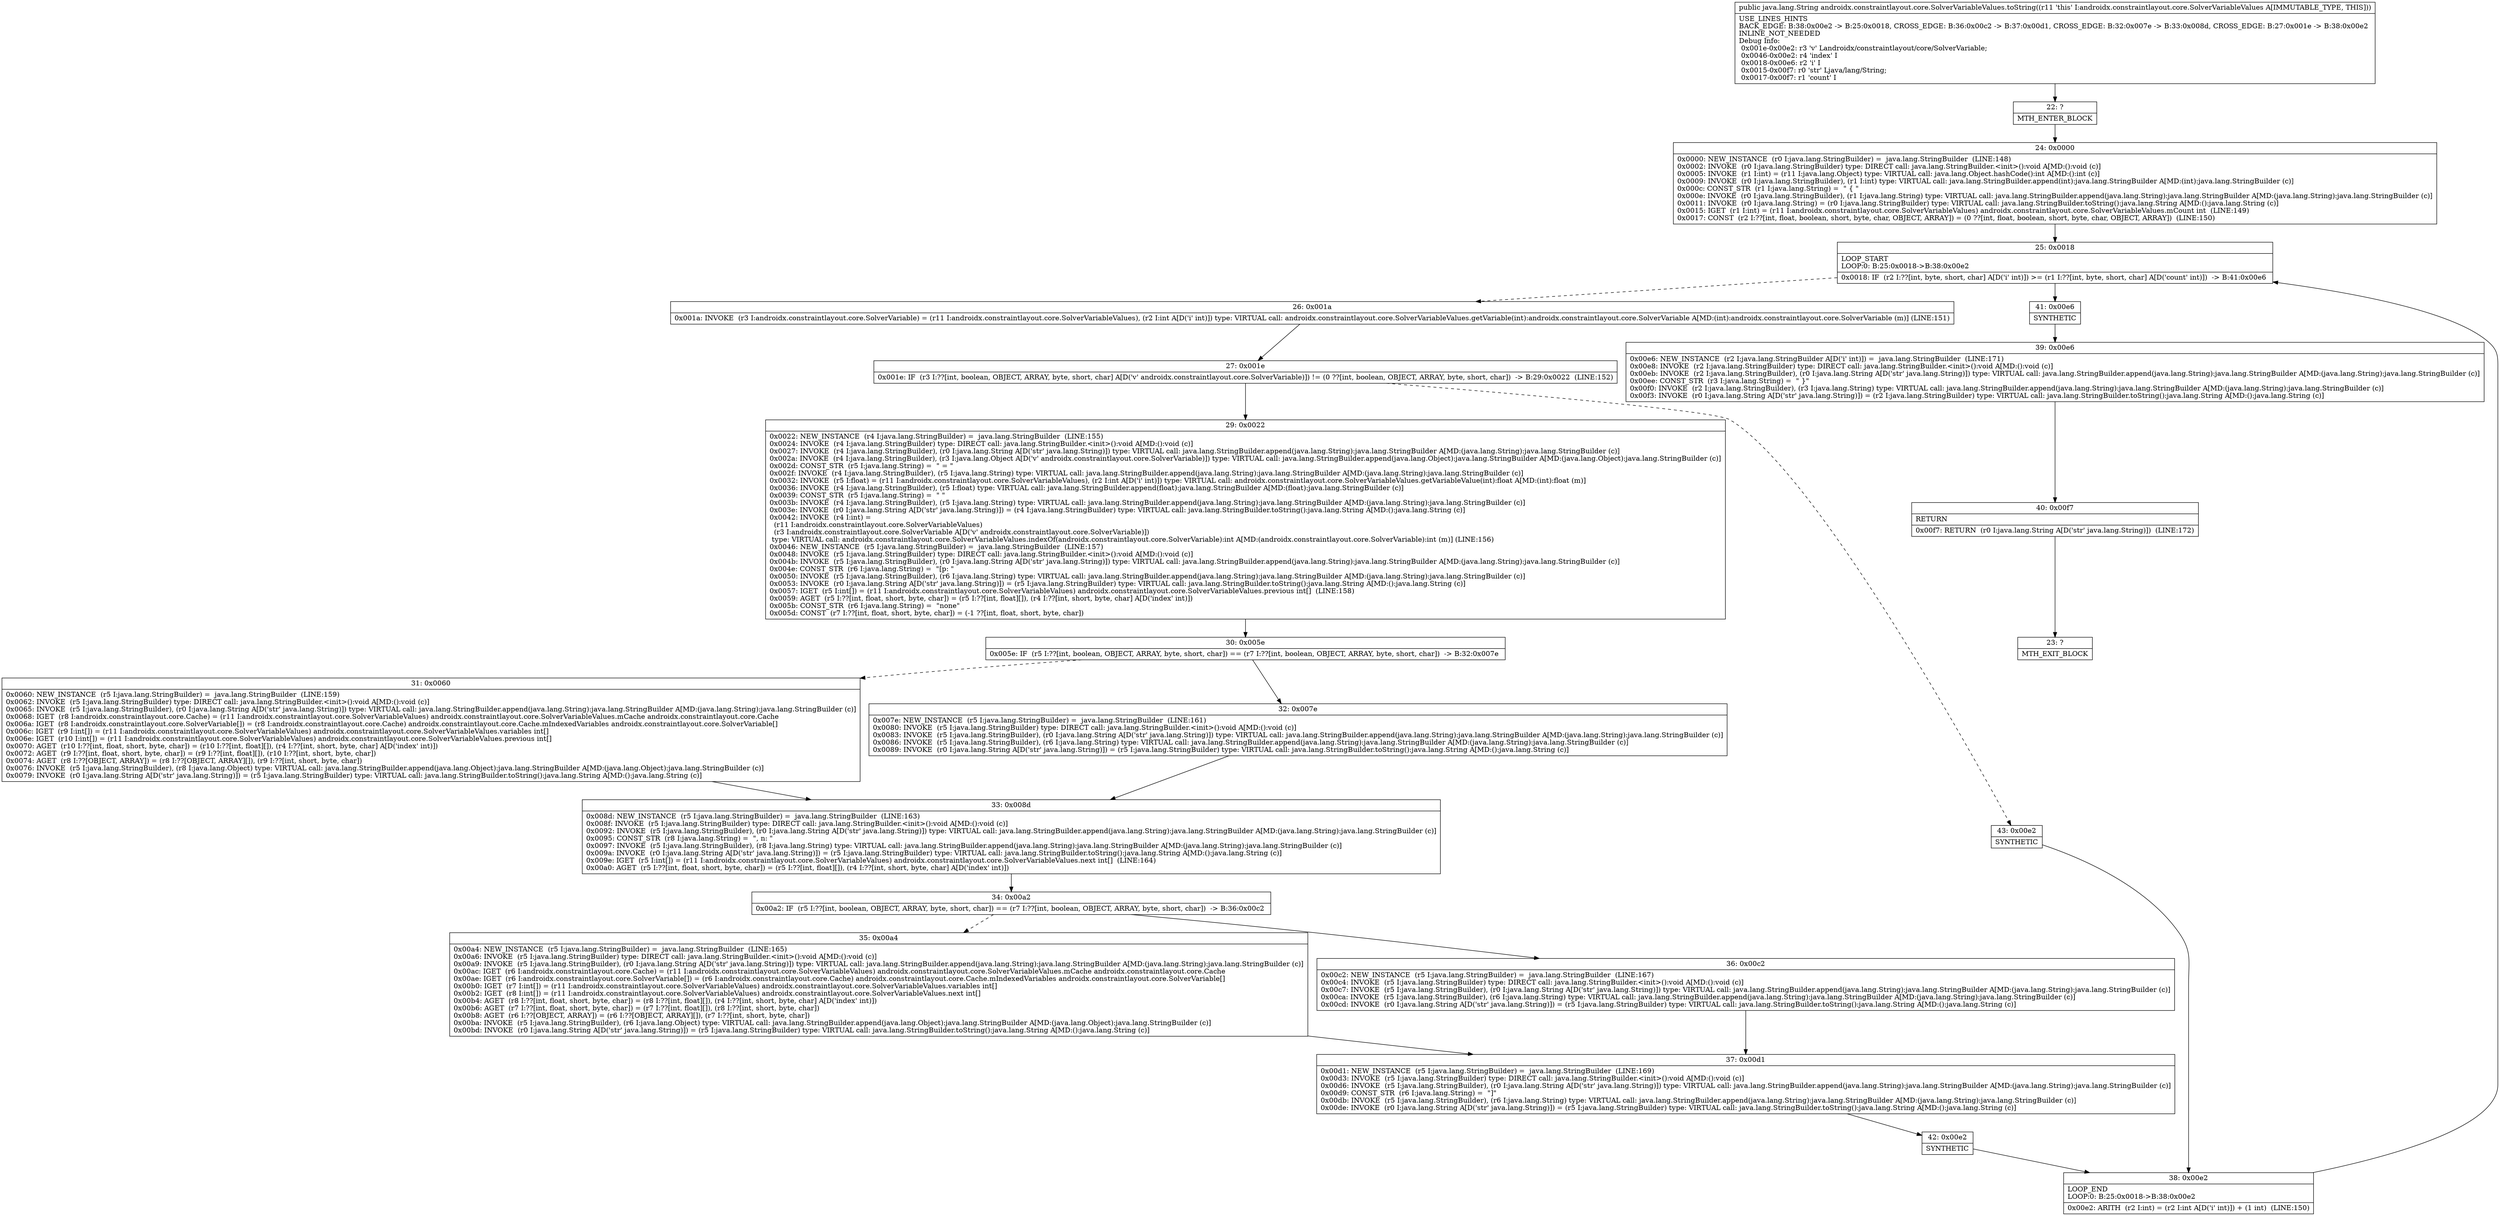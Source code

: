 digraph "CFG forandroidx.constraintlayout.core.SolverVariableValues.toString()Ljava\/lang\/String;" {
Node_22 [shape=record,label="{22\:\ ?|MTH_ENTER_BLOCK\l}"];
Node_24 [shape=record,label="{24\:\ 0x0000|0x0000: NEW_INSTANCE  (r0 I:java.lang.StringBuilder) =  java.lang.StringBuilder  (LINE:148)\l0x0002: INVOKE  (r0 I:java.lang.StringBuilder) type: DIRECT call: java.lang.StringBuilder.\<init\>():void A[MD:():void (c)]\l0x0005: INVOKE  (r1 I:int) = (r11 I:java.lang.Object) type: VIRTUAL call: java.lang.Object.hashCode():int A[MD:():int (c)]\l0x0009: INVOKE  (r0 I:java.lang.StringBuilder), (r1 I:int) type: VIRTUAL call: java.lang.StringBuilder.append(int):java.lang.StringBuilder A[MD:(int):java.lang.StringBuilder (c)]\l0x000c: CONST_STR  (r1 I:java.lang.String) =  \" \{ \" \l0x000e: INVOKE  (r0 I:java.lang.StringBuilder), (r1 I:java.lang.String) type: VIRTUAL call: java.lang.StringBuilder.append(java.lang.String):java.lang.StringBuilder A[MD:(java.lang.String):java.lang.StringBuilder (c)]\l0x0011: INVOKE  (r0 I:java.lang.String) = (r0 I:java.lang.StringBuilder) type: VIRTUAL call: java.lang.StringBuilder.toString():java.lang.String A[MD:():java.lang.String (c)]\l0x0015: IGET  (r1 I:int) = (r11 I:androidx.constraintlayout.core.SolverVariableValues) androidx.constraintlayout.core.SolverVariableValues.mCount int  (LINE:149)\l0x0017: CONST  (r2 I:??[int, float, boolean, short, byte, char, OBJECT, ARRAY]) = (0 ??[int, float, boolean, short, byte, char, OBJECT, ARRAY])  (LINE:150)\l}"];
Node_25 [shape=record,label="{25\:\ 0x0018|LOOP_START\lLOOP:0: B:25:0x0018\-\>B:38:0x00e2\l|0x0018: IF  (r2 I:??[int, byte, short, char] A[D('i' int)]) \>= (r1 I:??[int, byte, short, char] A[D('count' int)])  \-\> B:41:0x00e6 \l}"];
Node_26 [shape=record,label="{26\:\ 0x001a|0x001a: INVOKE  (r3 I:androidx.constraintlayout.core.SolverVariable) = (r11 I:androidx.constraintlayout.core.SolverVariableValues), (r2 I:int A[D('i' int)]) type: VIRTUAL call: androidx.constraintlayout.core.SolverVariableValues.getVariable(int):androidx.constraintlayout.core.SolverVariable A[MD:(int):androidx.constraintlayout.core.SolverVariable (m)] (LINE:151)\l}"];
Node_27 [shape=record,label="{27\:\ 0x001e|0x001e: IF  (r3 I:??[int, boolean, OBJECT, ARRAY, byte, short, char] A[D('v' androidx.constraintlayout.core.SolverVariable)]) != (0 ??[int, boolean, OBJECT, ARRAY, byte, short, char])  \-\> B:29:0x0022  (LINE:152)\l}"];
Node_29 [shape=record,label="{29\:\ 0x0022|0x0022: NEW_INSTANCE  (r4 I:java.lang.StringBuilder) =  java.lang.StringBuilder  (LINE:155)\l0x0024: INVOKE  (r4 I:java.lang.StringBuilder) type: DIRECT call: java.lang.StringBuilder.\<init\>():void A[MD:():void (c)]\l0x0027: INVOKE  (r4 I:java.lang.StringBuilder), (r0 I:java.lang.String A[D('str' java.lang.String)]) type: VIRTUAL call: java.lang.StringBuilder.append(java.lang.String):java.lang.StringBuilder A[MD:(java.lang.String):java.lang.StringBuilder (c)]\l0x002a: INVOKE  (r4 I:java.lang.StringBuilder), (r3 I:java.lang.Object A[D('v' androidx.constraintlayout.core.SolverVariable)]) type: VIRTUAL call: java.lang.StringBuilder.append(java.lang.Object):java.lang.StringBuilder A[MD:(java.lang.Object):java.lang.StringBuilder (c)]\l0x002d: CONST_STR  (r5 I:java.lang.String) =  \" = \" \l0x002f: INVOKE  (r4 I:java.lang.StringBuilder), (r5 I:java.lang.String) type: VIRTUAL call: java.lang.StringBuilder.append(java.lang.String):java.lang.StringBuilder A[MD:(java.lang.String):java.lang.StringBuilder (c)]\l0x0032: INVOKE  (r5 I:float) = (r11 I:androidx.constraintlayout.core.SolverVariableValues), (r2 I:int A[D('i' int)]) type: VIRTUAL call: androidx.constraintlayout.core.SolverVariableValues.getVariableValue(int):float A[MD:(int):float (m)]\l0x0036: INVOKE  (r4 I:java.lang.StringBuilder), (r5 I:float) type: VIRTUAL call: java.lang.StringBuilder.append(float):java.lang.StringBuilder A[MD:(float):java.lang.StringBuilder (c)]\l0x0039: CONST_STR  (r5 I:java.lang.String) =  \" \" \l0x003b: INVOKE  (r4 I:java.lang.StringBuilder), (r5 I:java.lang.String) type: VIRTUAL call: java.lang.StringBuilder.append(java.lang.String):java.lang.StringBuilder A[MD:(java.lang.String):java.lang.StringBuilder (c)]\l0x003e: INVOKE  (r0 I:java.lang.String A[D('str' java.lang.String)]) = (r4 I:java.lang.StringBuilder) type: VIRTUAL call: java.lang.StringBuilder.toString():java.lang.String A[MD:():java.lang.String (c)]\l0x0042: INVOKE  (r4 I:int) = \l  (r11 I:androidx.constraintlayout.core.SolverVariableValues)\l  (r3 I:androidx.constraintlayout.core.SolverVariable A[D('v' androidx.constraintlayout.core.SolverVariable)])\l type: VIRTUAL call: androidx.constraintlayout.core.SolverVariableValues.indexOf(androidx.constraintlayout.core.SolverVariable):int A[MD:(androidx.constraintlayout.core.SolverVariable):int (m)] (LINE:156)\l0x0046: NEW_INSTANCE  (r5 I:java.lang.StringBuilder) =  java.lang.StringBuilder  (LINE:157)\l0x0048: INVOKE  (r5 I:java.lang.StringBuilder) type: DIRECT call: java.lang.StringBuilder.\<init\>():void A[MD:():void (c)]\l0x004b: INVOKE  (r5 I:java.lang.StringBuilder), (r0 I:java.lang.String A[D('str' java.lang.String)]) type: VIRTUAL call: java.lang.StringBuilder.append(java.lang.String):java.lang.StringBuilder A[MD:(java.lang.String):java.lang.StringBuilder (c)]\l0x004e: CONST_STR  (r6 I:java.lang.String) =  \"[p: \" \l0x0050: INVOKE  (r5 I:java.lang.StringBuilder), (r6 I:java.lang.String) type: VIRTUAL call: java.lang.StringBuilder.append(java.lang.String):java.lang.StringBuilder A[MD:(java.lang.String):java.lang.StringBuilder (c)]\l0x0053: INVOKE  (r0 I:java.lang.String A[D('str' java.lang.String)]) = (r5 I:java.lang.StringBuilder) type: VIRTUAL call: java.lang.StringBuilder.toString():java.lang.String A[MD:():java.lang.String (c)]\l0x0057: IGET  (r5 I:int[]) = (r11 I:androidx.constraintlayout.core.SolverVariableValues) androidx.constraintlayout.core.SolverVariableValues.previous int[]  (LINE:158)\l0x0059: AGET  (r5 I:??[int, float, short, byte, char]) = (r5 I:??[int, float][]), (r4 I:??[int, short, byte, char] A[D('index' int)]) \l0x005b: CONST_STR  (r6 I:java.lang.String) =  \"none\" \l0x005d: CONST  (r7 I:??[int, float, short, byte, char]) = (\-1 ??[int, float, short, byte, char]) \l}"];
Node_30 [shape=record,label="{30\:\ 0x005e|0x005e: IF  (r5 I:??[int, boolean, OBJECT, ARRAY, byte, short, char]) == (r7 I:??[int, boolean, OBJECT, ARRAY, byte, short, char])  \-\> B:32:0x007e \l}"];
Node_31 [shape=record,label="{31\:\ 0x0060|0x0060: NEW_INSTANCE  (r5 I:java.lang.StringBuilder) =  java.lang.StringBuilder  (LINE:159)\l0x0062: INVOKE  (r5 I:java.lang.StringBuilder) type: DIRECT call: java.lang.StringBuilder.\<init\>():void A[MD:():void (c)]\l0x0065: INVOKE  (r5 I:java.lang.StringBuilder), (r0 I:java.lang.String A[D('str' java.lang.String)]) type: VIRTUAL call: java.lang.StringBuilder.append(java.lang.String):java.lang.StringBuilder A[MD:(java.lang.String):java.lang.StringBuilder (c)]\l0x0068: IGET  (r8 I:androidx.constraintlayout.core.Cache) = (r11 I:androidx.constraintlayout.core.SolverVariableValues) androidx.constraintlayout.core.SolverVariableValues.mCache androidx.constraintlayout.core.Cache \l0x006a: IGET  (r8 I:androidx.constraintlayout.core.SolverVariable[]) = (r8 I:androidx.constraintlayout.core.Cache) androidx.constraintlayout.core.Cache.mIndexedVariables androidx.constraintlayout.core.SolverVariable[] \l0x006c: IGET  (r9 I:int[]) = (r11 I:androidx.constraintlayout.core.SolverVariableValues) androidx.constraintlayout.core.SolverVariableValues.variables int[] \l0x006e: IGET  (r10 I:int[]) = (r11 I:androidx.constraintlayout.core.SolverVariableValues) androidx.constraintlayout.core.SolverVariableValues.previous int[] \l0x0070: AGET  (r10 I:??[int, float, short, byte, char]) = (r10 I:??[int, float][]), (r4 I:??[int, short, byte, char] A[D('index' int)]) \l0x0072: AGET  (r9 I:??[int, float, short, byte, char]) = (r9 I:??[int, float][]), (r10 I:??[int, short, byte, char]) \l0x0074: AGET  (r8 I:??[OBJECT, ARRAY]) = (r8 I:??[OBJECT, ARRAY][]), (r9 I:??[int, short, byte, char]) \l0x0076: INVOKE  (r5 I:java.lang.StringBuilder), (r8 I:java.lang.Object) type: VIRTUAL call: java.lang.StringBuilder.append(java.lang.Object):java.lang.StringBuilder A[MD:(java.lang.Object):java.lang.StringBuilder (c)]\l0x0079: INVOKE  (r0 I:java.lang.String A[D('str' java.lang.String)]) = (r5 I:java.lang.StringBuilder) type: VIRTUAL call: java.lang.StringBuilder.toString():java.lang.String A[MD:():java.lang.String (c)]\l}"];
Node_33 [shape=record,label="{33\:\ 0x008d|0x008d: NEW_INSTANCE  (r5 I:java.lang.StringBuilder) =  java.lang.StringBuilder  (LINE:163)\l0x008f: INVOKE  (r5 I:java.lang.StringBuilder) type: DIRECT call: java.lang.StringBuilder.\<init\>():void A[MD:():void (c)]\l0x0092: INVOKE  (r5 I:java.lang.StringBuilder), (r0 I:java.lang.String A[D('str' java.lang.String)]) type: VIRTUAL call: java.lang.StringBuilder.append(java.lang.String):java.lang.StringBuilder A[MD:(java.lang.String):java.lang.StringBuilder (c)]\l0x0095: CONST_STR  (r8 I:java.lang.String) =  \", n: \" \l0x0097: INVOKE  (r5 I:java.lang.StringBuilder), (r8 I:java.lang.String) type: VIRTUAL call: java.lang.StringBuilder.append(java.lang.String):java.lang.StringBuilder A[MD:(java.lang.String):java.lang.StringBuilder (c)]\l0x009a: INVOKE  (r0 I:java.lang.String A[D('str' java.lang.String)]) = (r5 I:java.lang.StringBuilder) type: VIRTUAL call: java.lang.StringBuilder.toString():java.lang.String A[MD:():java.lang.String (c)]\l0x009e: IGET  (r5 I:int[]) = (r11 I:androidx.constraintlayout.core.SolverVariableValues) androidx.constraintlayout.core.SolverVariableValues.next int[]  (LINE:164)\l0x00a0: AGET  (r5 I:??[int, float, short, byte, char]) = (r5 I:??[int, float][]), (r4 I:??[int, short, byte, char] A[D('index' int)]) \l}"];
Node_34 [shape=record,label="{34\:\ 0x00a2|0x00a2: IF  (r5 I:??[int, boolean, OBJECT, ARRAY, byte, short, char]) == (r7 I:??[int, boolean, OBJECT, ARRAY, byte, short, char])  \-\> B:36:0x00c2 \l}"];
Node_35 [shape=record,label="{35\:\ 0x00a4|0x00a4: NEW_INSTANCE  (r5 I:java.lang.StringBuilder) =  java.lang.StringBuilder  (LINE:165)\l0x00a6: INVOKE  (r5 I:java.lang.StringBuilder) type: DIRECT call: java.lang.StringBuilder.\<init\>():void A[MD:():void (c)]\l0x00a9: INVOKE  (r5 I:java.lang.StringBuilder), (r0 I:java.lang.String A[D('str' java.lang.String)]) type: VIRTUAL call: java.lang.StringBuilder.append(java.lang.String):java.lang.StringBuilder A[MD:(java.lang.String):java.lang.StringBuilder (c)]\l0x00ac: IGET  (r6 I:androidx.constraintlayout.core.Cache) = (r11 I:androidx.constraintlayout.core.SolverVariableValues) androidx.constraintlayout.core.SolverVariableValues.mCache androidx.constraintlayout.core.Cache \l0x00ae: IGET  (r6 I:androidx.constraintlayout.core.SolverVariable[]) = (r6 I:androidx.constraintlayout.core.Cache) androidx.constraintlayout.core.Cache.mIndexedVariables androidx.constraintlayout.core.SolverVariable[] \l0x00b0: IGET  (r7 I:int[]) = (r11 I:androidx.constraintlayout.core.SolverVariableValues) androidx.constraintlayout.core.SolverVariableValues.variables int[] \l0x00b2: IGET  (r8 I:int[]) = (r11 I:androidx.constraintlayout.core.SolverVariableValues) androidx.constraintlayout.core.SolverVariableValues.next int[] \l0x00b4: AGET  (r8 I:??[int, float, short, byte, char]) = (r8 I:??[int, float][]), (r4 I:??[int, short, byte, char] A[D('index' int)]) \l0x00b6: AGET  (r7 I:??[int, float, short, byte, char]) = (r7 I:??[int, float][]), (r8 I:??[int, short, byte, char]) \l0x00b8: AGET  (r6 I:??[OBJECT, ARRAY]) = (r6 I:??[OBJECT, ARRAY][]), (r7 I:??[int, short, byte, char]) \l0x00ba: INVOKE  (r5 I:java.lang.StringBuilder), (r6 I:java.lang.Object) type: VIRTUAL call: java.lang.StringBuilder.append(java.lang.Object):java.lang.StringBuilder A[MD:(java.lang.Object):java.lang.StringBuilder (c)]\l0x00bd: INVOKE  (r0 I:java.lang.String A[D('str' java.lang.String)]) = (r5 I:java.lang.StringBuilder) type: VIRTUAL call: java.lang.StringBuilder.toString():java.lang.String A[MD:():java.lang.String (c)]\l}"];
Node_37 [shape=record,label="{37\:\ 0x00d1|0x00d1: NEW_INSTANCE  (r5 I:java.lang.StringBuilder) =  java.lang.StringBuilder  (LINE:169)\l0x00d3: INVOKE  (r5 I:java.lang.StringBuilder) type: DIRECT call: java.lang.StringBuilder.\<init\>():void A[MD:():void (c)]\l0x00d6: INVOKE  (r5 I:java.lang.StringBuilder), (r0 I:java.lang.String A[D('str' java.lang.String)]) type: VIRTUAL call: java.lang.StringBuilder.append(java.lang.String):java.lang.StringBuilder A[MD:(java.lang.String):java.lang.StringBuilder (c)]\l0x00d9: CONST_STR  (r6 I:java.lang.String) =  \"]\" \l0x00db: INVOKE  (r5 I:java.lang.StringBuilder), (r6 I:java.lang.String) type: VIRTUAL call: java.lang.StringBuilder.append(java.lang.String):java.lang.StringBuilder A[MD:(java.lang.String):java.lang.StringBuilder (c)]\l0x00de: INVOKE  (r0 I:java.lang.String A[D('str' java.lang.String)]) = (r5 I:java.lang.StringBuilder) type: VIRTUAL call: java.lang.StringBuilder.toString():java.lang.String A[MD:():java.lang.String (c)]\l}"];
Node_42 [shape=record,label="{42\:\ 0x00e2|SYNTHETIC\l}"];
Node_38 [shape=record,label="{38\:\ 0x00e2|LOOP_END\lLOOP:0: B:25:0x0018\-\>B:38:0x00e2\l|0x00e2: ARITH  (r2 I:int) = (r2 I:int A[D('i' int)]) + (1 int)  (LINE:150)\l}"];
Node_36 [shape=record,label="{36\:\ 0x00c2|0x00c2: NEW_INSTANCE  (r5 I:java.lang.StringBuilder) =  java.lang.StringBuilder  (LINE:167)\l0x00c4: INVOKE  (r5 I:java.lang.StringBuilder) type: DIRECT call: java.lang.StringBuilder.\<init\>():void A[MD:():void (c)]\l0x00c7: INVOKE  (r5 I:java.lang.StringBuilder), (r0 I:java.lang.String A[D('str' java.lang.String)]) type: VIRTUAL call: java.lang.StringBuilder.append(java.lang.String):java.lang.StringBuilder A[MD:(java.lang.String):java.lang.StringBuilder (c)]\l0x00ca: INVOKE  (r5 I:java.lang.StringBuilder), (r6 I:java.lang.String) type: VIRTUAL call: java.lang.StringBuilder.append(java.lang.String):java.lang.StringBuilder A[MD:(java.lang.String):java.lang.StringBuilder (c)]\l0x00cd: INVOKE  (r0 I:java.lang.String A[D('str' java.lang.String)]) = (r5 I:java.lang.StringBuilder) type: VIRTUAL call: java.lang.StringBuilder.toString():java.lang.String A[MD:():java.lang.String (c)]\l}"];
Node_32 [shape=record,label="{32\:\ 0x007e|0x007e: NEW_INSTANCE  (r5 I:java.lang.StringBuilder) =  java.lang.StringBuilder  (LINE:161)\l0x0080: INVOKE  (r5 I:java.lang.StringBuilder) type: DIRECT call: java.lang.StringBuilder.\<init\>():void A[MD:():void (c)]\l0x0083: INVOKE  (r5 I:java.lang.StringBuilder), (r0 I:java.lang.String A[D('str' java.lang.String)]) type: VIRTUAL call: java.lang.StringBuilder.append(java.lang.String):java.lang.StringBuilder A[MD:(java.lang.String):java.lang.StringBuilder (c)]\l0x0086: INVOKE  (r5 I:java.lang.StringBuilder), (r6 I:java.lang.String) type: VIRTUAL call: java.lang.StringBuilder.append(java.lang.String):java.lang.StringBuilder A[MD:(java.lang.String):java.lang.StringBuilder (c)]\l0x0089: INVOKE  (r0 I:java.lang.String A[D('str' java.lang.String)]) = (r5 I:java.lang.StringBuilder) type: VIRTUAL call: java.lang.StringBuilder.toString():java.lang.String A[MD:():java.lang.String (c)]\l}"];
Node_43 [shape=record,label="{43\:\ 0x00e2|SYNTHETIC\l}"];
Node_41 [shape=record,label="{41\:\ 0x00e6|SYNTHETIC\l}"];
Node_39 [shape=record,label="{39\:\ 0x00e6|0x00e6: NEW_INSTANCE  (r2 I:java.lang.StringBuilder A[D('i' int)]) =  java.lang.StringBuilder  (LINE:171)\l0x00e8: INVOKE  (r2 I:java.lang.StringBuilder) type: DIRECT call: java.lang.StringBuilder.\<init\>():void A[MD:():void (c)]\l0x00eb: INVOKE  (r2 I:java.lang.StringBuilder), (r0 I:java.lang.String A[D('str' java.lang.String)]) type: VIRTUAL call: java.lang.StringBuilder.append(java.lang.String):java.lang.StringBuilder A[MD:(java.lang.String):java.lang.StringBuilder (c)]\l0x00ee: CONST_STR  (r3 I:java.lang.String) =  \" \}\" \l0x00f0: INVOKE  (r2 I:java.lang.StringBuilder), (r3 I:java.lang.String) type: VIRTUAL call: java.lang.StringBuilder.append(java.lang.String):java.lang.StringBuilder A[MD:(java.lang.String):java.lang.StringBuilder (c)]\l0x00f3: INVOKE  (r0 I:java.lang.String A[D('str' java.lang.String)]) = (r2 I:java.lang.StringBuilder) type: VIRTUAL call: java.lang.StringBuilder.toString():java.lang.String A[MD:():java.lang.String (c)]\l}"];
Node_40 [shape=record,label="{40\:\ 0x00f7|RETURN\l|0x00f7: RETURN  (r0 I:java.lang.String A[D('str' java.lang.String)])  (LINE:172)\l}"];
Node_23 [shape=record,label="{23\:\ ?|MTH_EXIT_BLOCK\l}"];
MethodNode[shape=record,label="{public java.lang.String androidx.constraintlayout.core.SolverVariableValues.toString((r11 'this' I:androidx.constraintlayout.core.SolverVariableValues A[IMMUTABLE_TYPE, THIS]))  | USE_LINES_HINTS\lBACK_EDGE: B:38:0x00e2 \-\> B:25:0x0018, CROSS_EDGE: B:36:0x00c2 \-\> B:37:0x00d1, CROSS_EDGE: B:32:0x007e \-\> B:33:0x008d, CROSS_EDGE: B:27:0x001e \-\> B:38:0x00e2\lINLINE_NOT_NEEDED\lDebug Info:\l  0x001e\-0x00e2: r3 'v' Landroidx\/constraintlayout\/core\/SolverVariable;\l  0x0046\-0x00e2: r4 'index' I\l  0x0018\-0x00e6: r2 'i' I\l  0x0015\-0x00f7: r0 'str' Ljava\/lang\/String;\l  0x0017\-0x00f7: r1 'count' I\l}"];
MethodNode -> Node_22;Node_22 -> Node_24;
Node_24 -> Node_25;
Node_25 -> Node_26[style=dashed];
Node_25 -> Node_41;
Node_26 -> Node_27;
Node_27 -> Node_29;
Node_27 -> Node_43[style=dashed];
Node_29 -> Node_30;
Node_30 -> Node_31[style=dashed];
Node_30 -> Node_32;
Node_31 -> Node_33;
Node_33 -> Node_34;
Node_34 -> Node_35[style=dashed];
Node_34 -> Node_36;
Node_35 -> Node_37;
Node_37 -> Node_42;
Node_42 -> Node_38;
Node_38 -> Node_25;
Node_36 -> Node_37;
Node_32 -> Node_33;
Node_43 -> Node_38;
Node_41 -> Node_39;
Node_39 -> Node_40;
Node_40 -> Node_23;
}

